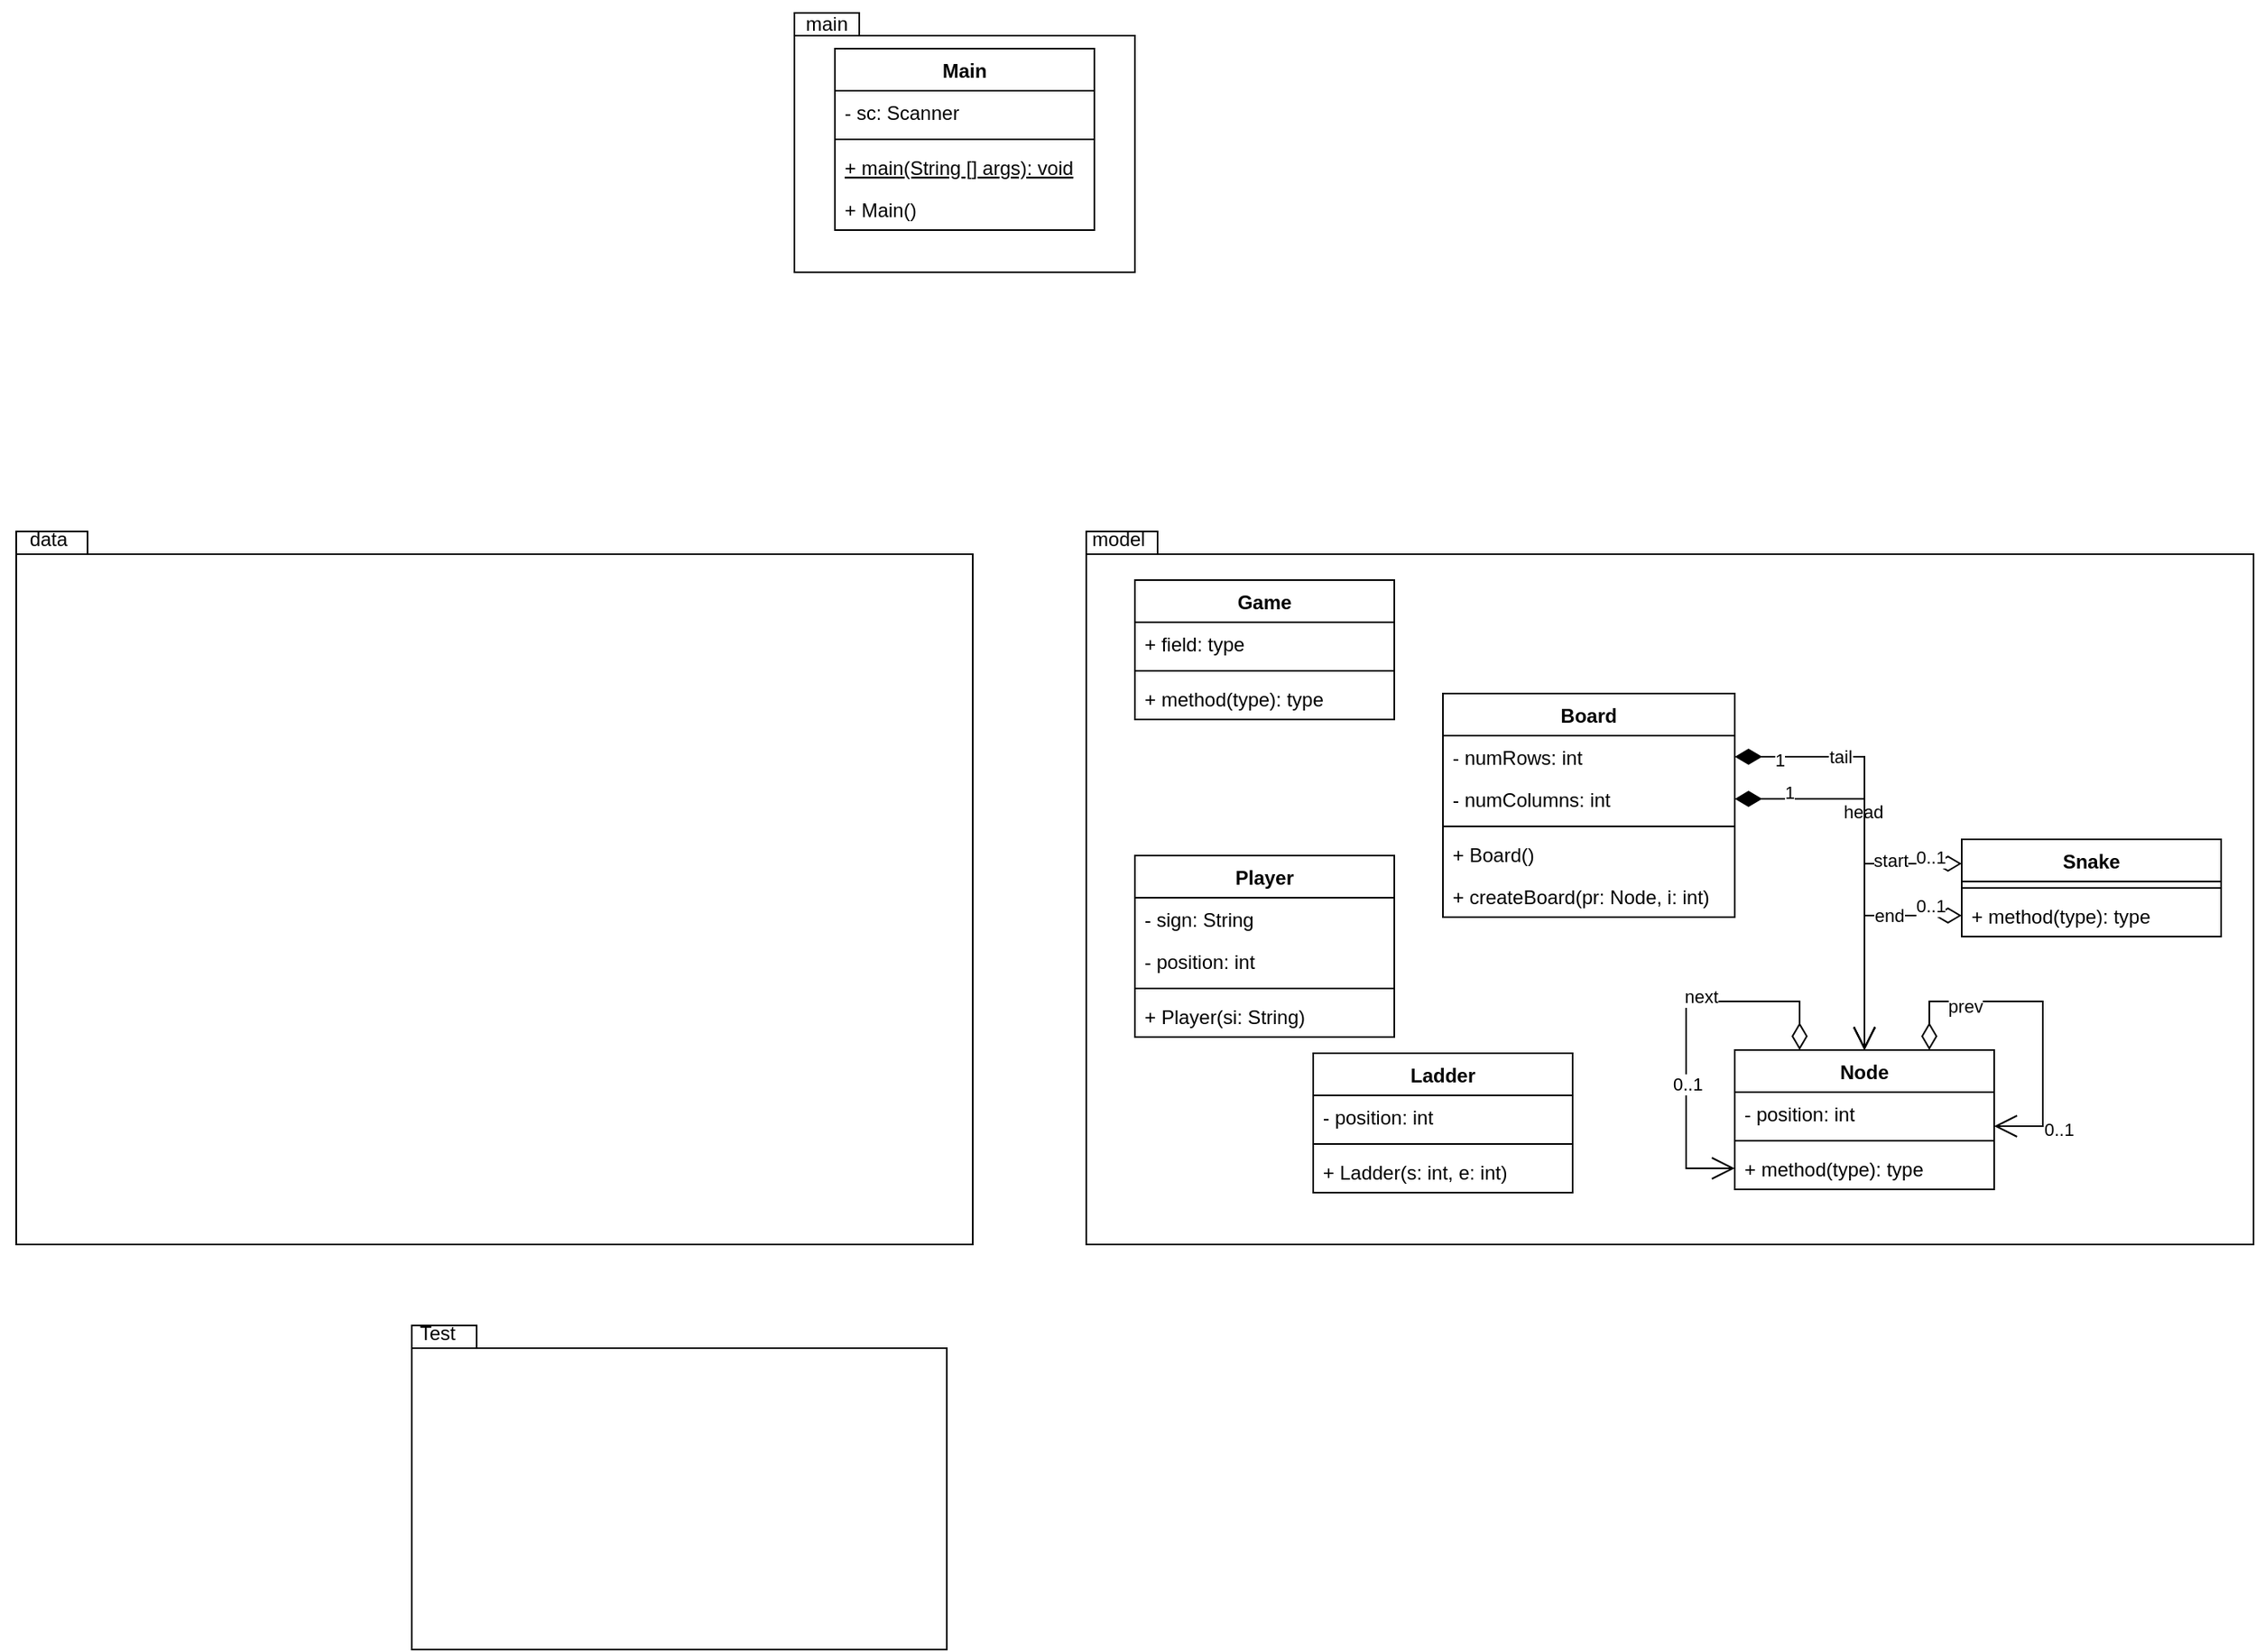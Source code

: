 <mxfile version="15.4.0" type="device"><diagram id="5w-zyZk3wsMwIUbQDnLc" name="Página-1"><mxGraphModel dx="1695" dy="1679" grid="1" gridSize="10" guides="1" tooltips="1" connect="1" arrows="1" fold="1" page="1" pageScale="1" pageWidth="827" pageHeight="1169" math="0" shadow="0"><root><mxCell id="0"/><mxCell id="1" parent="0"/><mxCell id="8XPq8XR-AJNUma20W9F3-1" value="" style="shape=folder;fontStyle=1;spacingTop=10;tabWidth=40;tabHeight=14;tabPosition=left;html=1;" parent="1" vertex="1"><mxGeometry x="320" y="-100" width="210" height="160" as="geometry"/></mxCell><mxCell id="8XPq8XR-AJNUma20W9F3-2" value="main" style="text;html=1;strokeColor=none;fillColor=none;align=center;verticalAlign=middle;whiteSpace=wrap;rounded=0;" parent="1" vertex="1"><mxGeometry x="310" y="-108" width="60" height="30" as="geometry"/></mxCell><mxCell id="8XPq8XR-AJNUma20W9F3-3" value="Main" style="swimlane;fontStyle=1;align=center;verticalAlign=top;childLayout=stackLayout;horizontal=1;startSize=26;horizontalStack=0;resizeParent=1;resizeParentMax=0;resizeLast=0;collapsible=1;marginBottom=0;" parent="1" vertex="1"><mxGeometry x="345" y="-78" width="160" height="112" as="geometry"/></mxCell><mxCell id="8XPq8XR-AJNUma20W9F3-4" value="- sc: Scanner" style="text;strokeColor=none;fillColor=none;align=left;verticalAlign=top;spacingLeft=4;spacingRight=4;overflow=hidden;rotatable=0;points=[[0,0.5],[1,0.5]];portConstraint=eastwest;" parent="8XPq8XR-AJNUma20W9F3-3" vertex="1"><mxGeometry y="26" width="160" height="26" as="geometry"/></mxCell><mxCell id="8XPq8XR-AJNUma20W9F3-5" value="" style="line;strokeWidth=1;fillColor=none;align=left;verticalAlign=middle;spacingTop=-1;spacingLeft=3;spacingRight=3;rotatable=0;labelPosition=right;points=[];portConstraint=eastwest;" parent="8XPq8XR-AJNUma20W9F3-3" vertex="1"><mxGeometry y="52" width="160" height="8" as="geometry"/></mxCell><mxCell id="8XPq8XR-AJNUma20W9F3-6" value="+ main(String [] args): void" style="text;strokeColor=none;fillColor=none;align=left;verticalAlign=top;spacingLeft=4;spacingRight=4;overflow=hidden;rotatable=0;points=[[0,0.5],[1,0.5]];portConstraint=eastwest;fontStyle=4" parent="8XPq8XR-AJNUma20W9F3-3" vertex="1"><mxGeometry y="60" width="160" height="26" as="geometry"/></mxCell><mxCell id="rqm1U2tvBGABW9ZJv_W0-32" value="+ Main()" style="text;strokeColor=none;fillColor=none;align=left;verticalAlign=top;spacingLeft=4;spacingRight=4;overflow=hidden;rotatable=0;points=[[0,0.5],[1,0.5]];portConstraint=eastwest;" vertex="1" parent="8XPq8XR-AJNUma20W9F3-3"><mxGeometry y="86" width="160" height="26" as="geometry"/></mxCell><mxCell id="8XPq8XR-AJNUma20W9F3-7" value="" style="shape=folder;fontStyle=1;spacingTop=10;tabWidth=40;tabHeight=14;tabPosition=left;html=1;" parent="1" vertex="1"><mxGeometry x="500" y="220" width="720" height="440" as="geometry"/></mxCell><mxCell id="8XPq8XR-AJNUma20W9F3-8" value="" style="shape=folder;fontStyle=1;spacingTop=10;tabWidth=40;tabHeight=14;tabPosition=left;html=1;" parent="1" vertex="1"><mxGeometry x="-160" y="220" width="590" height="440" as="geometry"/></mxCell><mxCell id="8XPq8XR-AJNUma20W9F3-9" value="" style="shape=folder;fontStyle=1;spacingTop=10;tabWidth=40;tabHeight=14;tabPosition=left;html=1;" parent="1" vertex="1"><mxGeometry x="84" y="710" width="330" height="200" as="geometry"/></mxCell><mxCell id="8XPq8XR-AJNUma20W9F3-10" value="data" style="text;html=1;strokeColor=none;fillColor=none;align=center;verticalAlign=middle;whiteSpace=wrap;rounded=0;" parent="1" vertex="1"><mxGeometry x="-170" y="210" width="60" height="30" as="geometry"/></mxCell><mxCell id="8XPq8XR-AJNUma20W9F3-11" value="model" style="text;html=1;strokeColor=none;fillColor=none;align=center;verticalAlign=middle;whiteSpace=wrap;rounded=0;" parent="1" vertex="1"><mxGeometry x="490" y="210" width="60" height="30" as="geometry"/></mxCell><mxCell id="8XPq8XR-AJNUma20W9F3-12" value="Test" style="text;html=1;strokeColor=none;fillColor=none;align=center;verticalAlign=middle;whiteSpace=wrap;rounded=0;" parent="1" vertex="1"><mxGeometry x="70" y="700" width="60" height="30" as="geometry"/></mxCell><mxCell id="LewD7Sv0Vm13NwwDtzxx-1" value="Board" style="swimlane;fontStyle=1;align=center;verticalAlign=top;childLayout=stackLayout;horizontal=1;startSize=26;horizontalStack=0;resizeParent=1;resizeParentMax=0;resizeLast=0;collapsible=1;marginBottom=0;" parent="1" vertex="1"><mxGeometry x="720" y="320" width="180" height="138" as="geometry"/></mxCell><mxCell id="LewD7Sv0Vm13NwwDtzxx-2" value="- numRows: int" style="text;strokeColor=none;fillColor=none;align=left;verticalAlign=top;spacingLeft=4;spacingRight=4;overflow=hidden;rotatable=0;points=[[0,0.5],[1,0.5]];portConstraint=eastwest;" parent="LewD7Sv0Vm13NwwDtzxx-1" vertex="1"><mxGeometry y="26" width="180" height="26" as="geometry"/></mxCell><mxCell id="LewD7Sv0Vm13NwwDtzxx-20" value="- numColumns: int" style="text;strokeColor=none;fillColor=none;align=left;verticalAlign=top;spacingLeft=4;spacingRight=4;overflow=hidden;rotatable=0;points=[[0,0.5],[1,0.5]];portConstraint=eastwest;" parent="LewD7Sv0Vm13NwwDtzxx-1" vertex="1"><mxGeometry y="52" width="180" height="26" as="geometry"/></mxCell><mxCell id="LewD7Sv0Vm13NwwDtzxx-3" value="" style="line;strokeWidth=1;fillColor=none;align=left;verticalAlign=middle;spacingTop=-1;spacingLeft=3;spacingRight=3;rotatable=0;labelPosition=right;points=[];portConstraint=eastwest;" parent="LewD7Sv0Vm13NwwDtzxx-1" vertex="1"><mxGeometry y="78" width="180" height="8" as="geometry"/></mxCell><mxCell id="LewD7Sv0Vm13NwwDtzxx-4" value="+ Board()" style="text;strokeColor=none;fillColor=none;align=left;verticalAlign=top;spacingLeft=4;spacingRight=4;overflow=hidden;rotatable=0;points=[[0,0.5],[1,0.5]];portConstraint=eastwest;" parent="LewD7Sv0Vm13NwwDtzxx-1" vertex="1"><mxGeometry y="86" width="180" height="26" as="geometry"/></mxCell><mxCell id="rqm1U2tvBGABW9ZJv_W0-30" value="+ createBoard(pr: Node, i: int)" style="text;strokeColor=none;fillColor=none;align=left;verticalAlign=top;spacingLeft=4;spacingRight=4;overflow=hidden;rotatable=0;points=[[0,0.5],[1,0.5]];portConstraint=eastwest;" vertex="1" parent="LewD7Sv0Vm13NwwDtzxx-1"><mxGeometry y="112" width="180" height="26" as="geometry"/></mxCell><mxCell id="LewD7Sv0Vm13NwwDtzxx-5" value="Snake" style="swimlane;fontStyle=1;align=center;verticalAlign=top;childLayout=stackLayout;horizontal=1;startSize=26;horizontalStack=0;resizeParent=1;resizeParentMax=0;resizeLast=0;collapsible=1;marginBottom=0;" parent="1" vertex="1"><mxGeometry x="1040" y="410" width="160" height="60" as="geometry"/></mxCell><mxCell id="LewD7Sv0Vm13NwwDtzxx-7" value="" style="line;strokeWidth=1;fillColor=none;align=left;verticalAlign=middle;spacingTop=-1;spacingLeft=3;spacingRight=3;rotatable=0;labelPosition=right;points=[];portConstraint=eastwest;" parent="LewD7Sv0Vm13NwwDtzxx-5" vertex="1"><mxGeometry y="26" width="160" height="8" as="geometry"/></mxCell><mxCell id="LewD7Sv0Vm13NwwDtzxx-8" value="+ method(type): type" style="text;strokeColor=none;fillColor=none;align=left;verticalAlign=top;spacingLeft=4;spacingRight=4;overflow=hidden;rotatable=0;points=[[0,0.5],[1,0.5]];portConstraint=eastwest;" parent="LewD7Sv0Vm13NwwDtzxx-5" vertex="1"><mxGeometry y="34" width="160" height="26" as="geometry"/></mxCell><mxCell id="LewD7Sv0Vm13NwwDtzxx-9" value="Ladder" style="swimlane;fontStyle=1;align=center;verticalAlign=top;childLayout=stackLayout;horizontal=1;startSize=26;horizontalStack=0;resizeParent=1;resizeParentMax=0;resizeLast=0;collapsible=1;marginBottom=0;" parent="1" vertex="1"><mxGeometry x="640" y="542" width="160" height="86" as="geometry"/></mxCell><mxCell id="LewD7Sv0Vm13NwwDtzxx-17" value="- position: int" style="text;strokeColor=none;fillColor=none;align=left;verticalAlign=top;spacingLeft=4;spacingRight=4;overflow=hidden;rotatable=0;points=[[0,0.5],[1,0.5]];portConstraint=eastwest;" parent="LewD7Sv0Vm13NwwDtzxx-9" vertex="1"><mxGeometry y="26" width="160" height="26" as="geometry"/></mxCell><mxCell id="LewD7Sv0Vm13NwwDtzxx-11" value="" style="line;strokeWidth=1;fillColor=none;align=left;verticalAlign=middle;spacingTop=-1;spacingLeft=3;spacingRight=3;rotatable=0;labelPosition=right;points=[];portConstraint=eastwest;" parent="LewD7Sv0Vm13NwwDtzxx-9" vertex="1"><mxGeometry y="52" width="160" height="8" as="geometry"/></mxCell><mxCell id="LewD7Sv0Vm13NwwDtzxx-12" value="+ Ladder(s: int, e: int)" style="text;strokeColor=none;fillColor=none;align=left;verticalAlign=top;spacingLeft=4;spacingRight=4;overflow=hidden;rotatable=0;points=[[0,0.5],[1,0.5]];portConstraint=eastwest;" parent="LewD7Sv0Vm13NwwDtzxx-9" vertex="1"><mxGeometry y="60" width="160" height="26" as="geometry"/></mxCell><mxCell id="LewD7Sv0Vm13NwwDtzxx-13" value="Player" style="swimlane;fontStyle=1;align=center;verticalAlign=top;childLayout=stackLayout;horizontal=1;startSize=26;horizontalStack=0;resizeParent=1;resizeParentMax=0;resizeLast=0;collapsible=1;marginBottom=0;" parent="1" vertex="1"><mxGeometry x="530" y="420" width="160" height="112" as="geometry"/></mxCell><mxCell id="LewD7Sv0Vm13NwwDtzxx-14" value="- sign: String" style="text;strokeColor=none;fillColor=none;align=left;verticalAlign=top;spacingLeft=4;spacingRight=4;overflow=hidden;rotatable=0;points=[[0,0.5],[1,0.5]];portConstraint=eastwest;" parent="LewD7Sv0Vm13NwwDtzxx-13" vertex="1"><mxGeometry y="26" width="160" height="26" as="geometry"/></mxCell><mxCell id="LewD7Sv0Vm13NwwDtzxx-19" value="- position: int" style="text;strokeColor=none;fillColor=none;align=left;verticalAlign=top;spacingLeft=4;spacingRight=4;overflow=hidden;rotatable=0;points=[[0,0.5],[1,0.5]];portConstraint=eastwest;" parent="LewD7Sv0Vm13NwwDtzxx-13" vertex="1"><mxGeometry y="52" width="160" height="26" as="geometry"/></mxCell><mxCell id="LewD7Sv0Vm13NwwDtzxx-15" value="" style="line;strokeWidth=1;fillColor=none;align=left;verticalAlign=middle;spacingTop=-1;spacingLeft=3;spacingRight=3;rotatable=0;labelPosition=right;points=[];portConstraint=eastwest;" parent="LewD7Sv0Vm13NwwDtzxx-13" vertex="1"><mxGeometry y="78" width="160" height="8" as="geometry"/></mxCell><mxCell id="LewD7Sv0Vm13NwwDtzxx-16" value="+ Player(si: String)" style="text;strokeColor=none;fillColor=none;align=left;verticalAlign=top;spacingLeft=4;spacingRight=4;overflow=hidden;rotatable=0;points=[[0,0.5],[1,0.5]];portConstraint=eastwest;" parent="LewD7Sv0Vm13NwwDtzxx-13" vertex="1"><mxGeometry y="86" width="160" height="26" as="geometry"/></mxCell><mxCell id="rqm1U2tvBGABW9ZJv_W0-1" value="Node" style="swimlane;fontStyle=1;align=center;verticalAlign=top;childLayout=stackLayout;horizontal=1;startSize=26;horizontalStack=0;resizeParent=1;resizeParentMax=0;resizeLast=0;collapsible=1;marginBottom=0;" vertex="1" parent="1"><mxGeometry x="900" y="540" width="160" height="86" as="geometry"/></mxCell><mxCell id="rqm1U2tvBGABW9ZJv_W0-11" value="- position: int" style="text;strokeColor=none;fillColor=none;align=left;verticalAlign=top;spacingLeft=4;spacingRight=4;overflow=hidden;rotatable=0;points=[[0,0.5],[1,0.5]];portConstraint=eastwest;" vertex="1" parent="rqm1U2tvBGABW9ZJv_W0-1"><mxGeometry y="26" width="160" height="26" as="geometry"/></mxCell><mxCell id="rqm1U2tvBGABW9ZJv_W0-3" value="" style="line;strokeWidth=1;fillColor=none;align=left;verticalAlign=middle;spacingTop=-1;spacingLeft=3;spacingRight=3;rotatable=0;labelPosition=right;points=[];portConstraint=eastwest;" vertex="1" parent="rqm1U2tvBGABW9ZJv_W0-1"><mxGeometry y="52" width="160" height="8" as="geometry"/></mxCell><mxCell id="rqm1U2tvBGABW9ZJv_W0-4" value="+ method(type): type" style="text;strokeColor=none;fillColor=none;align=left;verticalAlign=top;spacingLeft=4;spacingRight=4;overflow=hidden;rotatable=0;points=[[0,0.5],[1,0.5]];portConstraint=eastwest;" vertex="1" parent="rqm1U2tvBGABW9ZJv_W0-1"><mxGeometry y="60" width="160" height="26" as="geometry"/></mxCell><mxCell id="rqm1U2tvBGABW9ZJv_W0-5" value="0..1" style="endArrow=open;html=1;endSize=12;startArrow=diamondThin;startSize=14;startFill=0;edgeStyle=orthogonalEdgeStyle;align=left;verticalAlign=bottom;rounded=0;exitX=0.75;exitY=0;exitDx=0;exitDy=0;" edge="1" parent="rqm1U2tvBGABW9ZJv_W0-1" source="rqm1U2tvBGABW9ZJv_W0-1"><mxGeometry x="0.721" y="11" relative="1" as="geometry"><mxPoint x="-150" y="-110" as="sourcePoint"/><mxPoint x="160" y="47" as="targetPoint"/><Array as="points"><mxPoint x="120" y="-30"/><mxPoint x="190" y="-30"/><mxPoint x="190" y="47"/></Array><mxPoint as="offset"/></mxGeometry></mxCell><mxCell id="rqm1U2tvBGABW9ZJv_W0-9" value="prev" style="edgeLabel;html=1;align=center;verticalAlign=middle;resizable=0;points=[];" vertex="1" connectable="0" parent="rqm1U2tvBGABW9ZJv_W0-5"><mxGeometry x="-0.498" y="-3" relative="1" as="geometry"><mxPoint as="offset"/></mxGeometry></mxCell><mxCell id="rqm1U2tvBGABW9ZJv_W0-6" value="0..1" style="endArrow=open;html=1;endSize=12;startArrow=diamondThin;startSize=14;startFill=0;edgeStyle=orthogonalEdgeStyle;align=left;verticalAlign=bottom;rounded=0;exitX=0.25;exitY=0;exitDx=0;exitDy=0;entryX=0;entryY=0.5;entryDx=0;entryDy=0;" edge="1" parent="rqm1U2tvBGABW9ZJv_W0-1" source="rqm1U2tvBGABW9ZJv_W0-1" target="rqm1U2tvBGABW9ZJv_W0-4"><mxGeometry x="0.373" y="-10" relative="1" as="geometry"><mxPoint x="-150" y="-110" as="sourcePoint"/><mxPoint x="10" y="-110" as="targetPoint"/><Array as="points"><mxPoint x="40" y="-30"/><mxPoint x="-30" y="-30"/><mxPoint x="-30" y="73"/></Array><mxPoint as="offset"/></mxGeometry></mxCell><mxCell id="rqm1U2tvBGABW9ZJv_W0-8" value="next" style="edgeLabel;html=1;align=center;verticalAlign=middle;resizable=0;points=[];" vertex="1" connectable="0" parent="rqm1U2tvBGABW9ZJv_W0-6"><mxGeometry x="-0.217" y="-3" relative="1" as="geometry"><mxPoint as="offset"/></mxGeometry></mxCell><mxCell id="rqm1U2tvBGABW9ZJv_W0-12" value="0..1" style="endArrow=open;html=1;endSize=12;startArrow=diamondThin;startSize=14;startFill=0;edgeStyle=orthogonalEdgeStyle;align=left;verticalAlign=bottom;rounded=0;exitX=0;exitY=0.5;exitDx=0;exitDy=0;entryX=0.5;entryY=0;entryDx=0;entryDy=0;" edge="1" parent="1" source="LewD7Sv0Vm13NwwDtzxx-8" target="rqm1U2tvBGABW9ZJv_W0-1"><mxGeometry x="-0.58" y="3" relative="1" as="geometry"><mxPoint x="690" y="420" as="sourcePoint"/><mxPoint x="850" y="420" as="targetPoint"/><mxPoint as="offset"/></mxGeometry></mxCell><mxCell id="rqm1U2tvBGABW9ZJv_W0-19" value="end" style="edgeLabel;html=1;align=center;verticalAlign=middle;resizable=0;points=[];" vertex="1" connectable="0" parent="rqm1U2tvBGABW9ZJv_W0-12"><mxGeometry x="-0.371" relative="1" as="geometry"><mxPoint as="offset"/></mxGeometry></mxCell><mxCell id="rqm1U2tvBGABW9ZJv_W0-17" value="0..1" style="endArrow=open;html=1;endSize=12;startArrow=diamondThin;startSize=14;startFill=0;edgeStyle=orthogonalEdgeStyle;align=left;verticalAlign=bottom;rounded=0;exitX=0;exitY=0.25;exitDx=0;exitDy=0;entryX=0.5;entryY=0;entryDx=0;entryDy=0;" edge="1" parent="1" source="LewD7Sv0Vm13NwwDtzxx-5" target="rqm1U2tvBGABW9ZJv_W0-1"><mxGeometry x="-0.657" y="5" relative="1" as="geometry"><mxPoint x="690" y="420" as="sourcePoint"/><mxPoint x="850" y="420" as="targetPoint"/><Array as="points"><mxPoint x="980" y="425"/></Array><mxPoint as="offset"/></mxGeometry></mxCell><mxCell id="rqm1U2tvBGABW9ZJv_W0-18" value="start" style="edgeLabel;html=1;align=center;verticalAlign=middle;resizable=0;points=[];" vertex="1" connectable="0" parent="rqm1U2tvBGABW9ZJv_W0-17"><mxGeometry x="-0.497" y="-2" relative="1" as="geometry"><mxPoint as="offset"/></mxGeometry></mxCell><mxCell id="rqm1U2tvBGABW9ZJv_W0-23" value="1" style="endArrow=open;html=1;endSize=12;startArrow=diamondThin;startSize=14;startFill=1;edgeStyle=orthogonalEdgeStyle;align=left;verticalAlign=bottom;rounded=0;exitX=1;exitY=0.5;exitDx=0;exitDy=0;entryX=0.5;entryY=0;entryDx=0;entryDy=0;" edge="1" parent="1" source="LewD7Sv0Vm13NwwDtzxx-20" target="rqm1U2tvBGABW9ZJv_W0-1"><mxGeometry x="-0.754" y="-5" relative="1" as="geometry"><mxPoint x="690" y="420" as="sourcePoint"/><mxPoint x="850" y="420" as="targetPoint"/><Array as="points"><mxPoint x="980" y="385"/></Array><mxPoint as="offset"/></mxGeometry></mxCell><mxCell id="rqm1U2tvBGABW9ZJv_W0-24" value="head" style="edgeLabel;html=1;align=center;verticalAlign=middle;resizable=0;points=[];" vertex="1" connectable="0" parent="rqm1U2tvBGABW9ZJv_W0-23"><mxGeometry x="-0.249" y="-1" relative="1" as="geometry"><mxPoint as="offset"/></mxGeometry></mxCell><mxCell id="rqm1U2tvBGABW9ZJv_W0-28" value="1" style="endArrow=open;html=1;endSize=12;startArrow=diamondThin;startSize=14;startFill=1;edgeStyle=orthogonalEdgeStyle;align=left;verticalAlign=bottom;rounded=0;exitX=1;exitY=0.5;exitDx=0;exitDy=0;entryX=0.5;entryY=0;entryDx=0;entryDy=0;" edge="1" parent="1" source="LewD7Sv0Vm13NwwDtzxx-2" target="rqm1U2tvBGABW9ZJv_W0-1"><mxGeometry x="-0.829" y="-11" relative="1" as="geometry"><mxPoint x="690" y="420" as="sourcePoint"/><mxPoint x="850" y="420" as="targetPoint"/><Array as="points"><mxPoint x="980" y="359"/></Array><mxPoint as="offset"/></mxGeometry></mxCell><mxCell id="rqm1U2tvBGABW9ZJv_W0-29" value="tail" style="edgeLabel;html=1;align=center;verticalAlign=middle;resizable=0;points=[];" vertex="1" connectable="0" parent="rqm1U2tvBGABW9ZJv_W0-28"><mxGeometry x="-0.658" y="1" relative="1" as="geometry"><mxPoint x="20" y="1" as="offset"/></mxGeometry></mxCell><mxCell id="rqm1U2tvBGABW9ZJv_W0-33" value="Game" style="swimlane;fontStyle=1;align=center;verticalAlign=top;childLayout=stackLayout;horizontal=1;startSize=26;horizontalStack=0;resizeParent=1;resizeParentMax=0;resizeLast=0;collapsible=1;marginBottom=0;" vertex="1" parent="1"><mxGeometry x="530" y="250" width="160" height="86" as="geometry"/></mxCell><mxCell id="rqm1U2tvBGABW9ZJv_W0-34" value="+ field: type" style="text;strokeColor=none;fillColor=none;align=left;verticalAlign=top;spacingLeft=4;spacingRight=4;overflow=hidden;rotatable=0;points=[[0,0.5],[1,0.5]];portConstraint=eastwest;" vertex="1" parent="rqm1U2tvBGABW9ZJv_W0-33"><mxGeometry y="26" width="160" height="26" as="geometry"/></mxCell><mxCell id="rqm1U2tvBGABW9ZJv_W0-35" value="" style="line;strokeWidth=1;fillColor=none;align=left;verticalAlign=middle;spacingTop=-1;spacingLeft=3;spacingRight=3;rotatable=0;labelPosition=right;points=[];portConstraint=eastwest;" vertex="1" parent="rqm1U2tvBGABW9ZJv_W0-33"><mxGeometry y="52" width="160" height="8" as="geometry"/></mxCell><mxCell id="rqm1U2tvBGABW9ZJv_W0-36" value="+ method(type): type" style="text;strokeColor=none;fillColor=none;align=left;verticalAlign=top;spacingLeft=4;spacingRight=4;overflow=hidden;rotatable=0;points=[[0,0.5],[1,0.5]];portConstraint=eastwest;" vertex="1" parent="rqm1U2tvBGABW9ZJv_W0-33"><mxGeometry y="60" width="160" height="26" as="geometry"/></mxCell></root></mxGraphModel></diagram></mxfile>